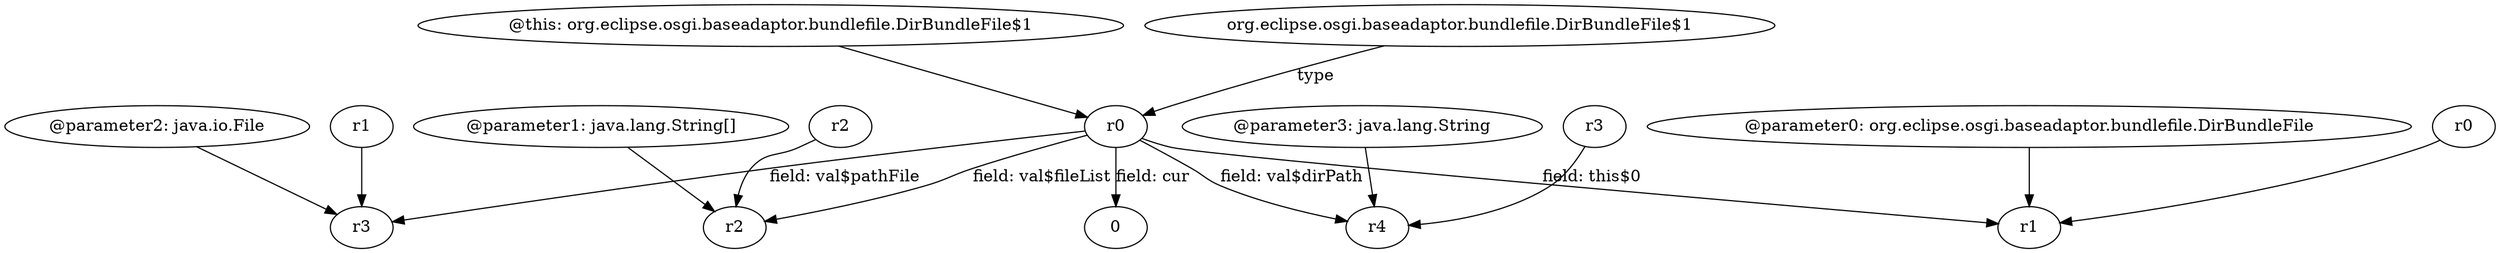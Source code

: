 digraph g {
0[label="@parameter2: java.io.File"]
1[label="r3"]
0->1[label=""]
2[label="r0"]
2->1[label="field: val$pathFile"]
3[label="r2"]
2->3[label="field: val$fileList"]
4[label="@this: org.eclipse.osgi.baseadaptor.bundlefile.DirBundleFile$1"]
4->2[label=""]
5[label="@parameter3: java.lang.String"]
6[label="r4"]
5->6[label=""]
7[label="org.eclipse.osgi.baseadaptor.bundlefile.DirBundleFile$1"]
7->2[label="type"]
8[label="0"]
2->8[label="field: cur"]
9[label="r1"]
9->1[label=""]
10[label="r2"]
10->3[label=""]
2->6[label="field: val$dirPath"]
11[label="@parameter0: org.eclipse.osgi.baseadaptor.bundlefile.DirBundleFile"]
12[label="r1"]
11->12[label=""]
13[label="r3"]
13->6[label=""]
14[label="r0"]
14->12[label=""]
15[label="@parameter1: java.lang.String[]"]
15->3[label=""]
2->12[label="field: this$0"]
}